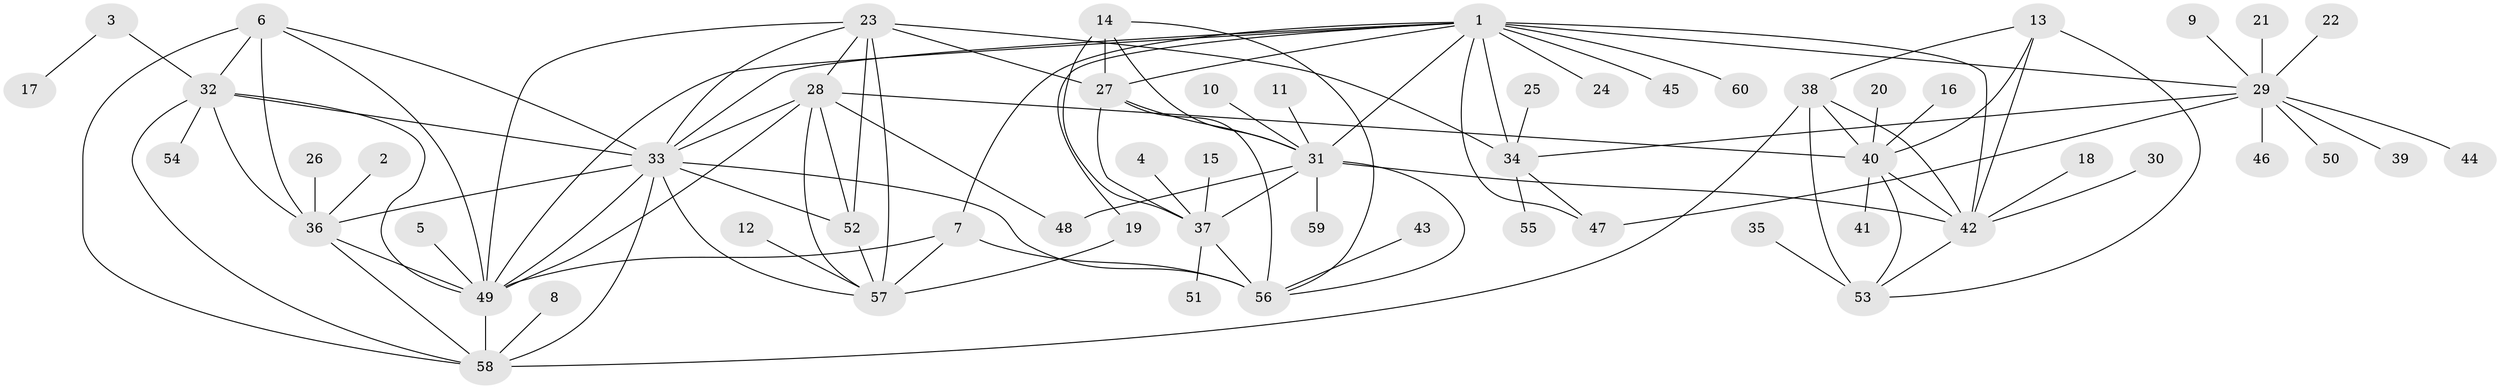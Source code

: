 // original degree distribution, {9: 0.06666666666666667, 10: 0.025, 11: 0.016666666666666666, 7: 0.03333333333333333, 6: 0.06666666666666667, 8: 0.03333333333333333, 12: 0.008333333333333333, 2: 0.15833333333333333, 1: 0.5333333333333333, 4: 0.025, 3: 0.03333333333333333}
// Generated by graph-tools (version 1.1) at 2025/26/03/09/25 03:26:46]
// undirected, 60 vertices, 105 edges
graph export_dot {
graph [start="1"]
  node [color=gray90,style=filled];
  1;
  2;
  3;
  4;
  5;
  6;
  7;
  8;
  9;
  10;
  11;
  12;
  13;
  14;
  15;
  16;
  17;
  18;
  19;
  20;
  21;
  22;
  23;
  24;
  25;
  26;
  27;
  28;
  29;
  30;
  31;
  32;
  33;
  34;
  35;
  36;
  37;
  38;
  39;
  40;
  41;
  42;
  43;
  44;
  45;
  46;
  47;
  48;
  49;
  50;
  51;
  52;
  53;
  54;
  55;
  56;
  57;
  58;
  59;
  60;
  1 -- 7 [weight=1.0];
  1 -- 19 [weight=1.0];
  1 -- 24 [weight=1.0];
  1 -- 27 [weight=1.0];
  1 -- 29 [weight=3.0];
  1 -- 31 [weight=1.0];
  1 -- 33 [weight=1.0];
  1 -- 34 [weight=3.0];
  1 -- 42 [weight=1.0];
  1 -- 45 [weight=1.0];
  1 -- 47 [weight=3.0];
  1 -- 49 [weight=1.0];
  1 -- 60 [weight=1.0];
  2 -- 36 [weight=1.0];
  3 -- 17 [weight=1.0];
  3 -- 32 [weight=1.0];
  4 -- 37 [weight=1.0];
  5 -- 49 [weight=1.0];
  6 -- 32 [weight=1.0];
  6 -- 33 [weight=1.0];
  6 -- 36 [weight=1.0];
  6 -- 49 [weight=1.0];
  6 -- 58 [weight=1.0];
  7 -- 49 [weight=1.0];
  7 -- 56 [weight=1.0];
  7 -- 57 [weight=1.0];
  8 -- 58 [weight=1.0];
  9 -- 29 [weight=1.0];
  10 -- 31 [weight=1.0];
  11 -- 31 [weight=1.0];
  12 -- 57 [weight=1.0];
  13 -- 38 [weight=2.0];
  13 -- 40 [weight=1.0];
  13 -- 42 [weight=1.0];
  13 -- 53 [weight=1.0];
  14 -- 27 [weight=2.0];
  14 -- 31 [weight=1.0];
  14 -- 37 [weight=1.0];
  14 -- 56 [weight=1.0];
  15 -- 37 [weight=1.0];
  16 -- 40 [weight=1.0];
  18 -- 42 [weight=1.0];
  19 -- 57 [weight=1.0];
  20 -- 40 [weight=1.0];
  21 -- 29 [weight=1.0];
  22 -- 29 [weight=1.0];
  23 -- 27 [weight=1.0];
  23 -- 28 [weight=2.0];
  23 -- 33 [weight=2.0];
  23 -- 34 [weight=1.0];
  23 -- 49 [weight=1.0];
  23 -- 52 [weight=2.0];
  23 -- 57 [weight=2.0];
  25 -- 34 [weight=1.0];
  26 -- 36 [weight=1.0];
  27 -- 31 [weight=2.0];
  27 -- 37 [weight=2.0];
  27 -- 56 [weight=2.0];
  28 -- 33 [weight=1.0];
  28 -- 40 [weight=1.0];
  28 -- 48 [weight=1.0];
  28 -- 49 [weight=1.0];
  28 -- 52 [weight=1.0];
  28 -- 57 [weight=1.0];
  29 -- 34 [weight=1.0];
  29 -- 39 [weight=1.0];
  29 -- 44 [weight=1.0];
  29 -- 46 [weight=1.0];
  29 -- 47 [weight=1.0];
  29 -- 50 [weight=1.0];
  30 -- 42 [weight=1.0];
  31 -- 37 [weight=1.0];
  31 -- 42 [weight=1.0];
  31 -- 48 [weight=1.0];
  31 -- 56 [weight=1.0];
  31 -- 59 [weight=1.0];
  32 -- 33 [weight=1.0];
  32 -- 36 [weight=1.0];
  32 -- 49 [weight=1.0];
  32 -- 54 [weight=1.0];
  32 -- 58 [weight=1.0];
  33 -- 36 [weight=1.0];
  33 -- 49 [weight=1.0];
  33 -- 52 [weight=2.0];
  33 -- 56 [weight=1.0];
  33 -- 57 [weight=1.0];
  33 -- 58 [weight=1.0];
  34 -- 47 [weight=1.0];
  34 -- 55 [weight=1.0];
  35 -- 53 [weight=1.0];
  36 -- 49 [weight=1.0];
  36 -- 58 [weight=1.0];
  37 -- 51 [weight=1.0];
  37 -- 56 [weight=1.0];
  38 -- 40 [weight=2.0];
  38 -- 42 [weight=2.0];
  38 -- 53 [weight=2.0];
  38 -- 58 [weight=1.0];
  40 -- 41 [weight=1.0];
  40 -- 42 [weight=1.0];
  40 -- 53 [weight=1.0];
  42 -- 53 [weight=1.0];
  43 -- 56 [weight=1.0];
  49 -- 58 [weight=1.0];
  52 -- 57 [weight=1.0];
}
